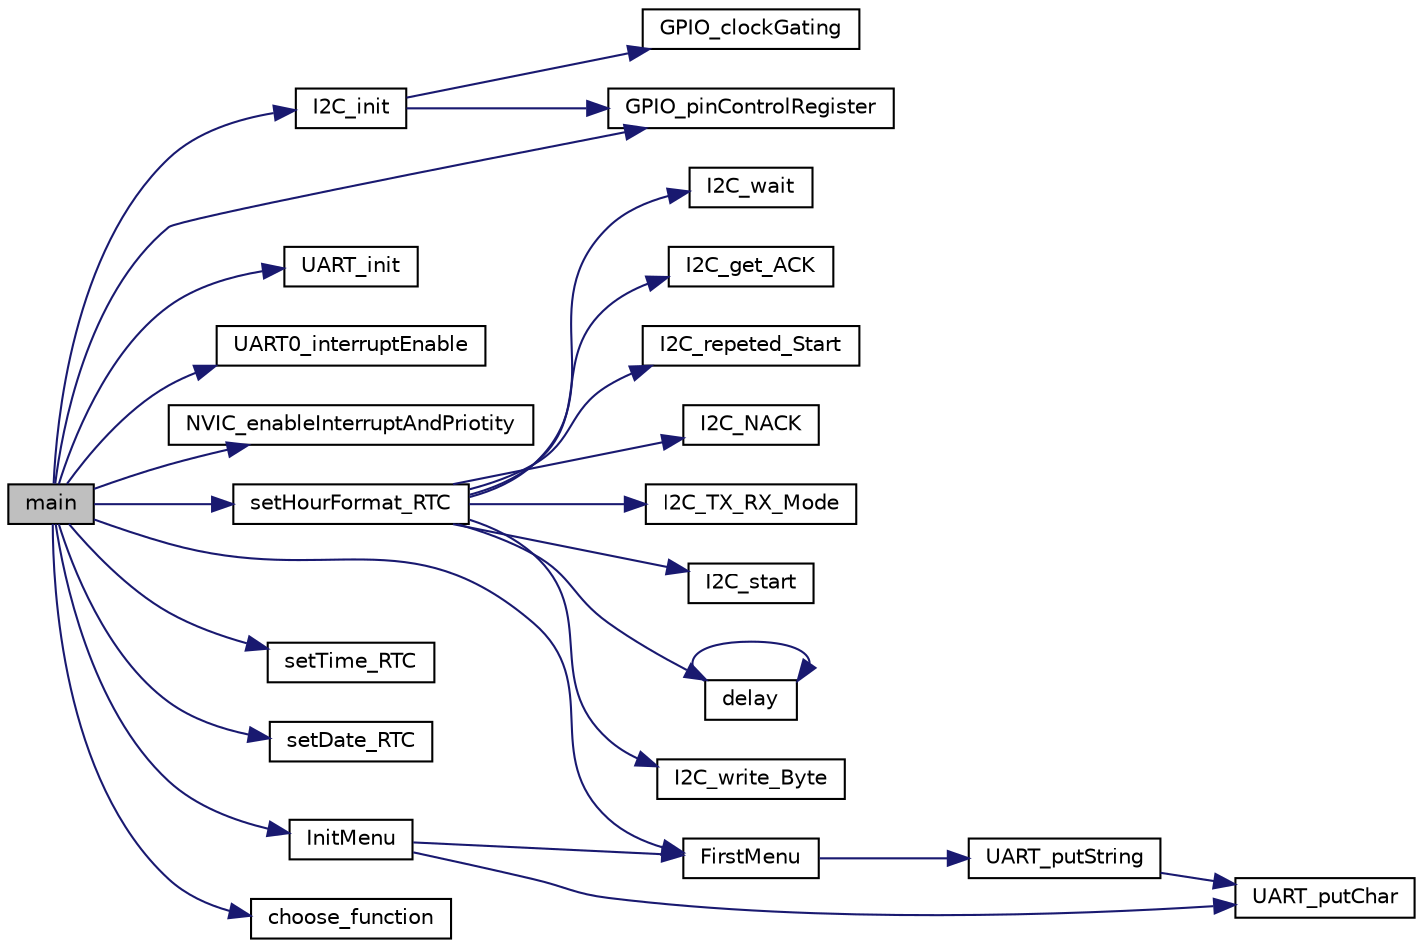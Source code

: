 digraph "main"
{
  edge [fontname="Helvetica",fontsize="10",labelfontname="Helvetica",labelfontsize="10"];
  node [fontname="Helvetica",fontsize="10",shape=record];
  rankdir="LR";
  Node0 [label="main",height=0.2,width=0.4,color="black", fillcolor="grey75", style="filled", fontcolor="black"];
  Node0 -> Node1 [color="midnightblue",fontsize="10",style="solid",fontname="Helvetica"];
  Node1 [label="I2C_init",height=0.2,width=0.4,color="black", fillcolor="white", style="filled",URL="$_i2_c___driver_8c.html#a089c79c287c6a76c91347e063a5773c7",tooltip="Configures the I2C port based on the input parameters. Also, internally this function configures the ..."];
  Node1 -> Node2 [color="midnightblue",fontsize="10",style="solid",fontname="Helvetica"];
  Node2 [label="GPIO_clockGating",height=0.2,width=0.4,color="black", fillcolor="white", style="filled",URL="$_g_p_i_o_8c.html#a621b0dc3536c64501a7a6c560b667355",tooltip="This function enables the GPIO clock by configuring the corresponding bit and register in the System ..."];
  Node1 -> Node3 [color="midnightblue",fontsize="10",style="solid",fontname="Helvetica"];
  Node3 [label="GPIO_pinControlRegister",height=0.2,width=0.4,color="black", fillcolor="white", style="filled",URL="$_g_p_i_o_8c.html#ab7610a9d041c1c33f8a3fbf348bf80ef"];
  Node0 -> Node3 [color="midnightblue",fontsize="10",style="solid",fontname="Helvetica"];
  Node0 -> Node4 [color="midnightblue",fontsize="10",style="solid",fontname="Helvetica"];
  Node4 [label="UART_init",height=0.2,width=0.4,color="black", fillcolor="white", style="filled",URL="$_u_a_r_t_8c.html#af312cd24d880141abdd9c6bb99bd67c1",tooltip="It configures the UART to be used. "];
  Node0 -> Node5 [color="midnightblue",fontsize="10",style="solid",fontname="Helvetica"];
  Node5 [label="UART0_interruptEnable",height=0.2,width=0.4,color="black", fillcolor="white", style="filled",URL="$_u_a_r_t_8c.html#a4209eb4659ab4ef5d7d6a88fef304e51",tooltip="enables the RX UART interrupt). This function should include the next sentence: while (!(UART0_S1 & U..."];
  Node0 -> Node6 [color="midnightblue",fontsize="10",style="solid",fontname="Helvetica"];
  Node6 [label="NVIC_enableInterruptAndPriotity",height=0.2,width=0.4,color="black", fillcolor="white", style="filled",URL="$_n_v_i_c_8c.html#a1a4e74e5f147d23a9070d864c4f20606",tooltip="This function enables a IRQ in the NVIC and establishes its priority. "];
  Node0 -> Node7 [color="midnightblue",fontsize="10",style="solid",fontname="Helvetica"];
  Node7 [label="FirstMenu",height=0.2,width=0.4,color="black", fillcolor="white", style="filled",URL="$_tera_term_write_8c.html#ad38dc59a6f7a64288fb468dde2f10178",tooltip="This function Prints the first Menu . "];
  Node7 -> Node8 [color="midnightblue",fontsize="10",style="solid",fontname="Helvetica"];
  Node8 [label="UART_putString",height=0.2,width=0.4,color="black", fillcolor="white", style="filled",URL="$_u_a_r_t_8c.html#af95ee594ce5f1619abbe4f2393b1903e",tooltip="It sends a string character through the serial port. "];
  Node8 -> Node9 [color="midnightblue",fontsize="10",style="solid",fontname="Helvetica"];
  Node9 [label="UART_putChar",height=0.2,width=0.4,color="black", fillcolor="white", style="filled",URL="$_u_a_r_t_8c.html#ae69fe2846b6410c22876356a9b3f0083",tooltip="It sends one character through the serial port. This function should include the next sentence: while..."];
  Node0 -> Node10 [color="midnightblue",fontsize="10",style="solid",fontname="Helvetica"];
  Node10 [label="setHourFormat_RTC",height=0.2,width=0.4,color="black", fillcolor="white", style="filled",URL="$_r_t_c_8c.html#ad25859809cb0365904b677fecfafb59c",tooltip="This function converts the current time into the format specified. "];
  Node10 -> Node11 [color="midnightblue",fontsize="10",style="solid",fontname="Helvetica"];
  Node11 [label="I2C_TX_RX_Mode",height=0.2,width=0.4,color="black", fillcolor="white", style="filled",URL="$_i2_c___driver_8c.html#a6a531e51c74e4d9ecf32f086aef3259f",tooltip="It selects between transmitter mode or receiver mode. "];
  Node10 -> Node12 [color="midnightblue",fontsize="10",style="solid",fontname="Helvetica"];
  Node12 [label="I2C_start",height=0.2,width=0.4,color="black", fillcolor="white", style="filled",URL="$_i2_c___driver_8c.html#a09d9820de1e99617f206ef60a9a9d2e8",tooltip="Generates the start signal. When MST bit is changed from 0 to 1, a START signal is generated on the b..."];
  Node10 -> Node13 [color="midnightblue",fontsize="10",style="solid",fontname="Helvetica"];
  Node13 [label="delay",height=0.2,width=0.4,color="black", fillcolor="white", style="filled",URL="$_global_functions_8c.html#aa7fa622ced5687f8351d589e9402b251"];
  Node13 -> Node13 [color="midnightblue",fontsize="10",style="solid",fontname="Helvetica"];
  Node10 -> Node14 [color="midnightblue",fontsize="10",style="solid",fontname="Helvetica"];
  Node14 [label="I2C_write_Byte",height=0.2,width=0.4,color="black", fillcolor="white", style="filled",URL="$_i2_c___driver_8c.html#ad6927c971148447061c3f950362beada",tooltip="It writes the data to be transmitted into the transmission buffer. When you want to write a value int..."];
  Node10 -> Node15 [color="midnightblue",fontsize="10",style="solid",fontname="Helvetica"];
  Node15 [label="I2C_wait",height=0.2,width=0.4,color="black", fillcolor="white", style="filled",URL="$_i2_c___driver_8c.html#a05143bfcf3eeb04ec1dfc7e4ab952689",tooltip="Indicates the status of the bus regardless of slave or master mode. Internally checks the busy bit in..."];
  Node10 -> Node16 [color="midnightblue",fontsize="10",style="solid",fontname="Helvetica"];
  Node16 [label="I2C_get_ACK",height=0.2,width=0.4,color="black", fillcolor="white", style="filled",URL="$_i2_c___driver_8c.html#a2978351c0f1c3e3057fffc151b097ed8",tooltip="Indicates if the acknowledge was received. "];
  Node10 -> Node17 [color="midnightblue",fontsize="10",style="solid",fontname="Helvetica"];
  Node17 [label="I2C_repeted_Start",height=0.2,width=0.4,color="black", fillcolor="white", style="filled",URL="$_i2_c___driver_8c.html#a577158ebfa27fcb673a5727e95d2d853",tooltip="It generates a repeated start that is needed when master reads data. "];
  Node10 -> Node18 [color="midnightblue",fontsize="10",style="solid",fontname="Helvetica"];
  Node18 [label="I2C_NACK",height=0.2,width=0.4,color="black", fillcolor="white", style="filled",URL="$_i2_c___driver_8c.html#aae489f3896588f59173688541155aa32",tooltip="It generates the Not ACKnowledge that is needed when the master reads data. "];
  Node0 -> Node19 [color="midnightblue",fontsize="10",style="solid",fontname="Helvetica"];
  Node19 [label="setTime_RTC",height=0.2,width=0.4,color="black", fillcolor="white", style="filled",URL="$_r_t_c_8c.html#afdac47cf1579b183b16a6b7d46c533f1",tooltip="This function writes the time received in the RTC hour, minute, and seconds byte. ..."];
  Node0 -> Node20 [color="midnightblue",fontsize="10",style="solid",fontname="Helvetica"];
  Node20 [label="setDate_RTC",height=0.2,width=0.4,color="black", fillcolor="white", style="filled",URL="$_r_t_c_8c.html#a3bf8833d90144c519e201c57e1d836dc",tooltip="This function writes the date received in the RTC year, month, and day byte. "];
  Node0 -> Node21 [color="midnightblue",fontsize="10",style="solid",fontname="Helvetica"];
  Node21 [label="InitMenu",height=0.2,width=0.4,color="black", fillcolor="white", style="filled",URL="$_u_a_r_t_8c.html#a46d1ead324424fe8ae8d03869122b22f",tooltip="This function printf the init menu and takes a value to call a new function. "];
  Node21 -> Node7 [color="midnightblue",fontsize="10",style="solid",fontname="Helvetica"];
  Node21 -> Node9 [color="midnightblue",fontsize="10",style="solid",fontname="Helvetica"];
  Node0 -> Node22 [color="midnightblue",fontsize="10",style="solid",fontname="Helvetica"];
  Node22 [label="choose_function",height=0.2,width=0.4,color="black", fillcolor="white", style="filled",URL="$_function_rotate_8c.html#a69cfcb15cb76c8ceaf68316786632c1a",tooltip="This function point to another function dependying of variable State. "];
}
